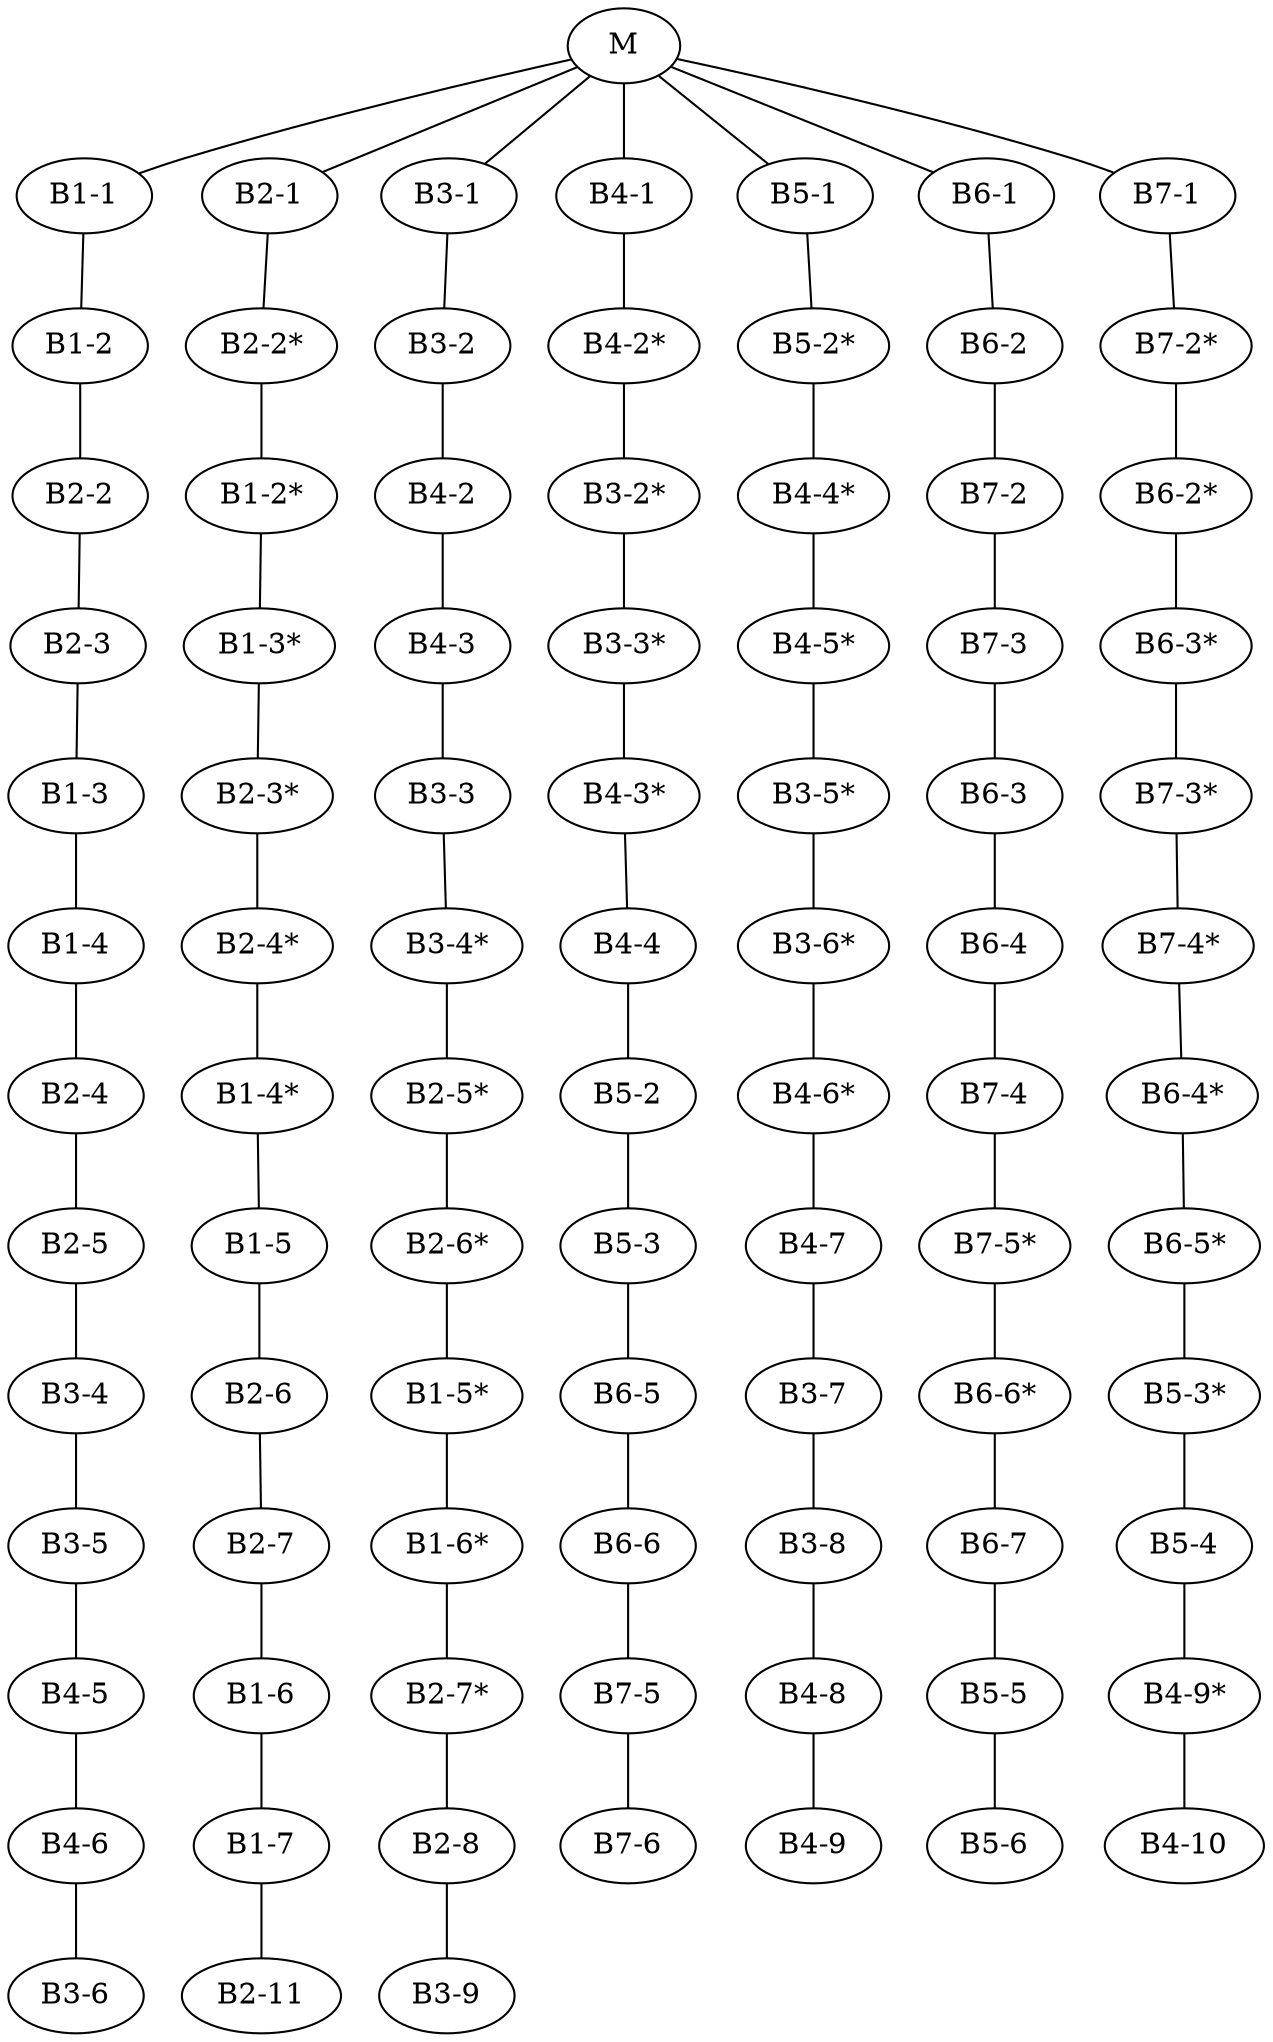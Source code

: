 graph Largura {
	"M" -- "B1-1"
	"B1-1" -- "B1-2"
	"B1-2" -- "B2-2"
	"B2-2" -- "B2-3"
	"B2-3" -- "B1-3"
	"B1-3" -- "B1-4"
	"B1-4" -- "B2-4"
	"B2-4" -- "B2-5"
	"B2-5" -- "B3-4"
	"B3-4" -- "B3-5"
	"B3-5" -- "B4-5"
	"B4-5" -- "B4-6"
	"B4-6" -- "B3-6"
	"M" -- "B2-1"
	"B2-1" -- "B2-2*"
	"B2-2*" -- "B1-2*"
	"B1-2*" -- "B1-3*"
	"B1-3*" -- "B2-3*"
	"B2-3*" -- "B2-4*"
	"B2-4*" -- "B1-4*"
	"B1-4*" -- "B1-5"
	"B1-5" -- "B2-6"
	"B2-6" -- "B2-7"
	"B2-7" -- "B1-6"
	"B1-6" -- "B1-7"
	"B1-7" -- "B2-11"
	"M" -- "B3-1"
	"B3-1" -- "B3-2"
	"B3-2" -- "B4-2"
	"B4-2" -- "B4-3"
	"B4-3" -- "B3-3"
	"B3-3" -- "B3-4*"
	"B3-4*" -- "B2-5*"
	"B2-5*" -- "B2-6*"
	"B2-6*" -- "B1-5*"
	"B1-5*" -- "B1-6*"
	"B1-6*" -- "B2-7*"
	"B2-7*" -- "B2-8"
	"B2-8" -- "B3-9"
	"M" -- "B4-1"
	"B4-1" -- "B4-2*"
	"B4-2*" -- "B3-2*"
	"B3-2*" -- "B3-3*"
	"B3-3*" -- "B4-3*"
	"B4-3*" -- "B4-4"
	"B4-4" -- "B5-2"
	"B5-2" -- "B5-3"
	"B5-3" -- "B6-5"
	"B6-5" -- "B6-6"
	"B6-6" -- "B7-5"
	"B7-5" -- "B7-6"
	"M" -- "B5-1"
	"B5-1" -- "B5-2*"
	"B5-2*" -- "B4-4*"
	"B4-4*" -- "B4-5*"
	"B4-5*" -- "B3-5*"
	"B3-5*" -- "B3-6*"
	"B3-6*" -- "B4-6*"
	"B4-6*" -- "B4-7"
	"B4-7" -- "B3-7"
	"B3-7" -- "B3-8"
	"B3-8" -- "B4-8"
	"B4-8" -- "B4-9"
	"M" -- "B6-1"
	"B6-1" -- "B6-2"
	"B6-2" -- "B7-2"
	"B7-2" -- "B7-3"
	"B7-3" -- "B6-3"
	"B6-3" -- "B6-4"
	"B6-4" -- "B7-4"
	"B7-4" -- "B7-5*"
	"B7-5*" -- "B6-6*"
	"B6-6*" -- "B6-7"
	"B6-7" -- "B5-5"
	"B5-5" -- "B5-6"
	"M" -- "B7-1"
	"B7-1" -- "B7-2*"
	"B7-2*" -- "B6-2*"
	"B6-2*" -- "B6-3*"
	"B6-3*" -- "B7-3*"
	"B7-3*" -- "B7-4*"
	"B7-4*" -- "B6-4*"
	"B6-4*" -- "B6-5*"
	"B6-5*" -- "B5-3*"
	"B5-3*" -- "B5-4"
	"B5-4" -- "B4-9*"
	"B4-9*" -- "B4-10"
}